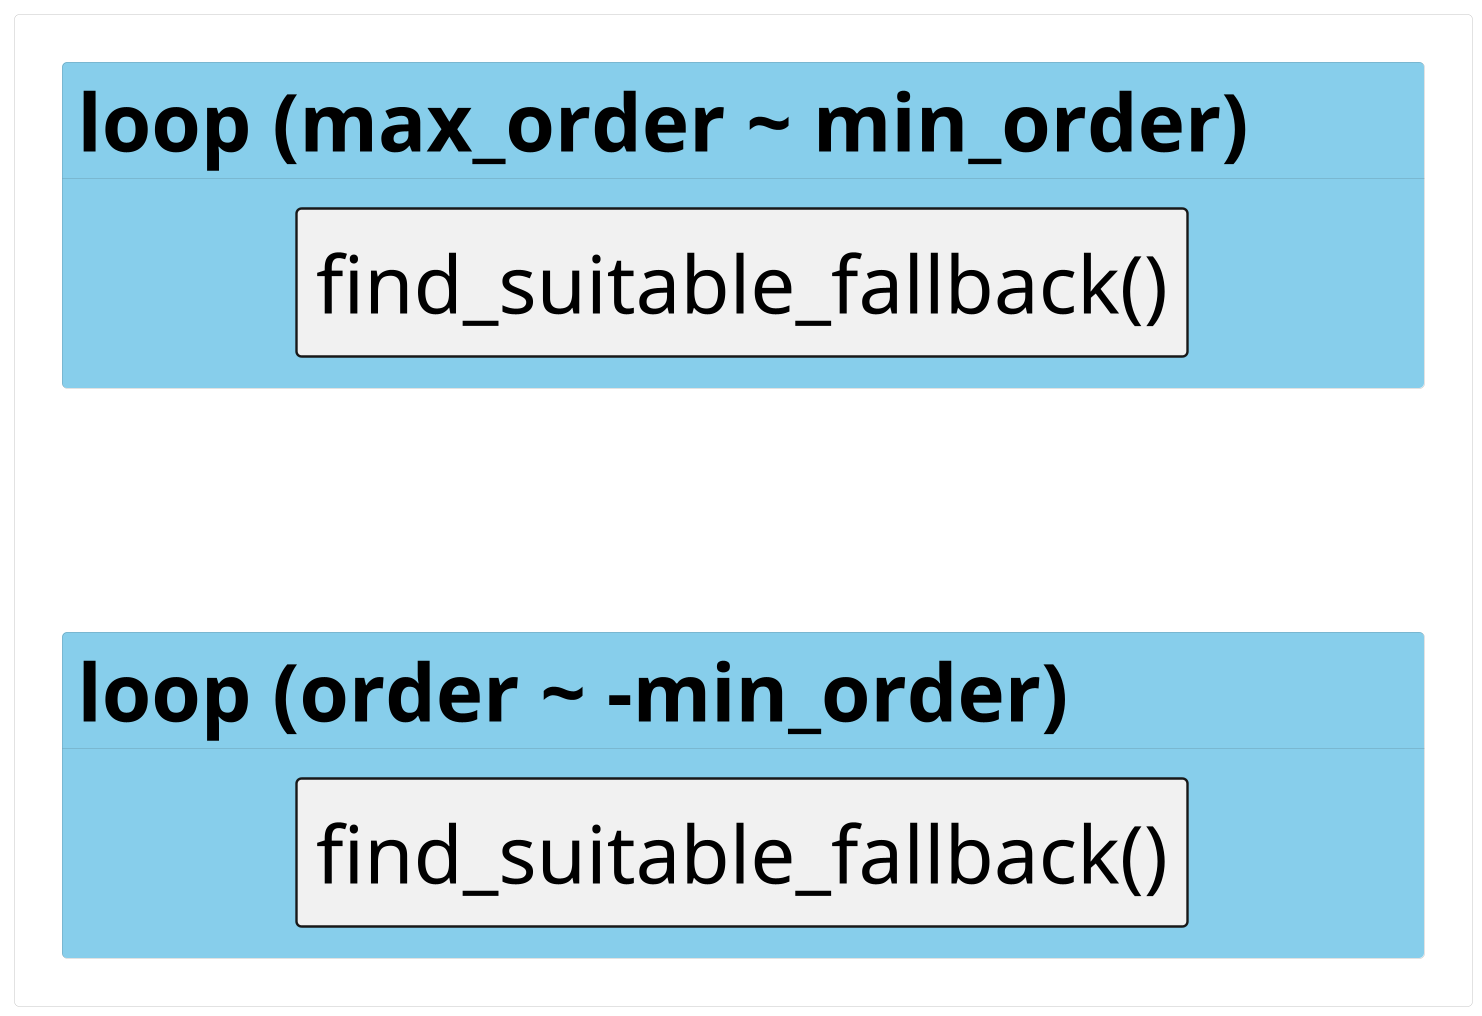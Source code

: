 @startuml
!$font_size = 40
skinparam Component {
    FontSize $font_size
    BorderThickness 1.2
    Style rectangle
}

skinparam Card {
    FontSize $font_size
    BorderThickness 0
}

skinparam Rectangle {
    BorderThickness 0
}

skinparam Note {
    FontSize $font_size
    BorderThickness 0
    BackgroundColor transparent
}

scale 2/1
rectangle {
    card "loop (max_order ~ min_order)\t" as card1 #SkyBlue {
        component "find_suitable_fallback()" as c1
    }

    card "loop (order ~ -min_order)\t\t\t" as card2 #SkyBlue {
        component "find_suitable_fallback()" as c2
    }
    c1-down[hidden]---c2
}

@enduml